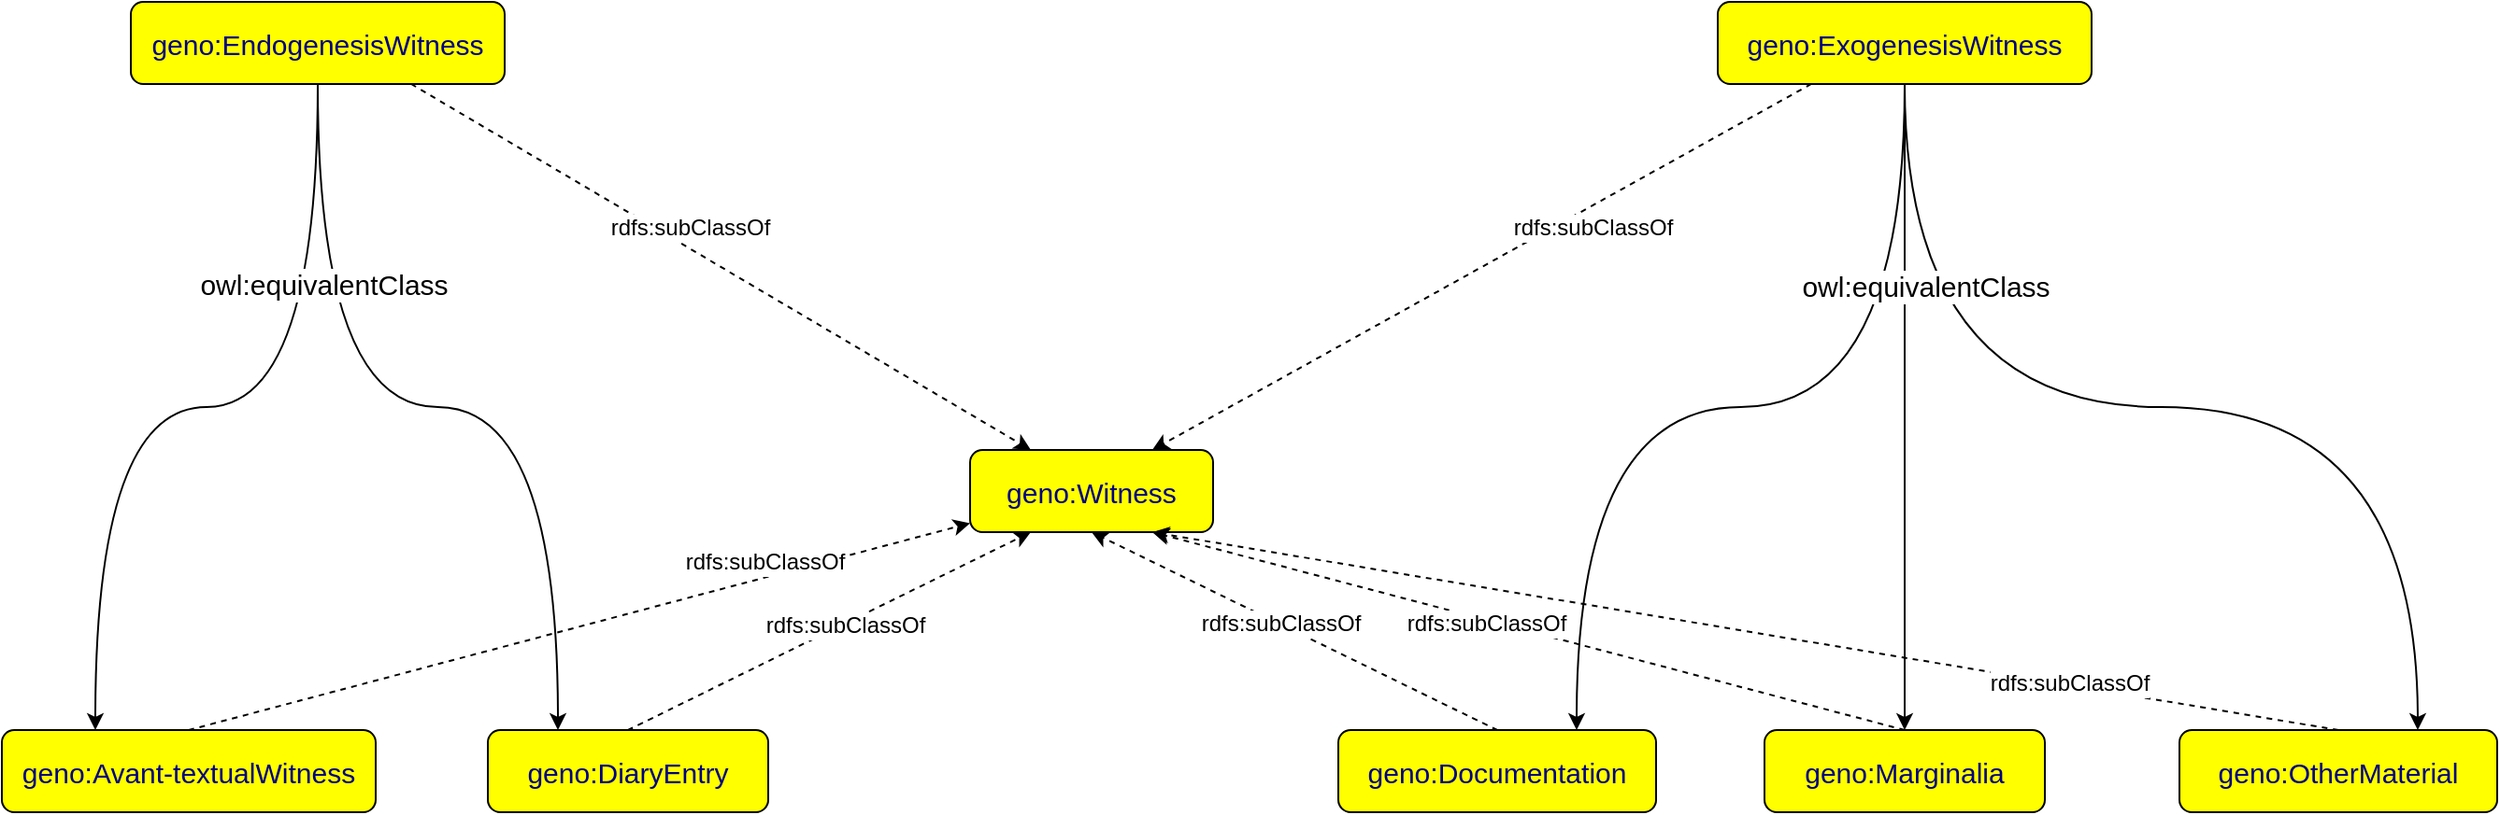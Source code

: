 <mxfile version="17.2.4" type="device"><diagram id="cS27a-6mUf5VbpC4LVWw" name="Page-1"><mxGraphModel dx="2059" dy="865" grid="1" gridSize="10" guides="1" tooltips="1" connect="1" arrows="1" fold="1" page="1" pageScale="1" pageWidth="850" pageHeight="1100" math="0" shadow="0"><root><mxCell id="0"/><mxCell id="1" parent="0"/><mxCell id="1Io82JGVairTsB5H6V16-47" value="" style="endArrow=classic;html=1;textDirection=ltr;rounded=0;fontFamily=Helvetica;fontSize=15;fontColor=#000080;curved=1;exitX=0.5;exitY=1;exitDx=0;exitDy=0;entryX=0.25;entryY=0;entryDx=0;entryDy=0;edgeStyle=orthogonalEdgeStyle;" parent="1" source="1Io82JGVairTsB5H6V16-40" target="1Io82JGVairTsB5H6V16-28" edge="1"><mxGeometry width="50" height="50" relative="1" as="geometry"><mxPoint x="20" y="224" as="sourcePoint"/><mxPoint x="-190" y="570" as="targetPoint"/></mxGeometry></mxCell><mxCell id="1Io82JGVairTsB5H6V16-24" value="geno:Witness" style="graphMlID=n4;shape=rect;rounded=1;arcsize=30;fillColor=#ffff00;strokeColor=#000000;strokeWidth=1.0;labelBackgroundColor=none;fontFamily=Helvetica;fontSize=15;fontColor=#000080;" parent="1" vertex="1"><mxGeometry x="280" y="410" width="130" height="44" as="geometry"/></mxCell><mxCell id="1Io82JGVairTsB5H6V16-25" value="" style="endArrow=classic;html=1;textDirection=ltr;rounded=0;fontFamily=Helvetica;fontSize=15;fontColor=#000080;curved=1;exitX=0.5;exitY=0;exitDx=0;exitDy=0;dashed=1;" parent="1" source="1Io82JGVairTsB5H6V16-27" target="1Io82JGVairTsB5H6V16-24" edge="1"><mxGeometry width="50" height="50" relative="1" as="geometry"><mxPoint x="400" y="510" as="sourcePoint"/><mxPoint x="547.95" y="510" as="targetPoint"/></mxGeometry></mxCell><mxCell id="1Io82JGVairTsB5H6V16-26" value="&lt;font color=&quot;#000000&quot; style=&quot;font-size: 12px;&quot;&gt;rdfs:subClassOf&lt;/font&gt;" style="text;html=1;align=center;verticalAlign=middle;resizable=0;points=[];labelBackgroundColor=#ffffff;rotation=0;fontFamily=Helvetica;fontSize=12;fontColor=#000080;" parent="1Io82JGVairTsB5H6V16-25" vertex="1" connectable="0"><mxGeometry x="-0.221" relative="1" as="geometry"><mxPoint x="145" y="-47" as="offset"/></mxGeometry></mxCell><mxCell id="1Io82JGVairTsB5H6V16-27" value="geno:Avant-textualWitness" style="graphMlID=n4;shape=rect;rounded=1;arcsize=30;fillColor=#ffff00;strokeColor=#000000;strokeWidth=1.0;labelBackgroundColor=none;fontFamily=Helvetica;fontSize=15;fontColor=#000080;" parent="1" vertex="1"><mxGeometry x="-238" y="560" width="200" height="44" as="geometry"/></mxCell><mxCell id="1Io82JGVairTsB5H6V16-28" value="geno:DiaryEntry" style="graphMlID=n4;shape=rect;rounded=1;arcsize=30;fillColor=#ffff00;strokeColor=#000000;strokeWidth=1.0;labelBackgroundColor=none;fontFamily=Helvetica;fontSize=15;fontColor=#000080;" parent="1" vertex="1"><mxGeometry x="22" y="560" width="150" height="44" as="geometry"/></mxCell><mxCell id="1Io82JGVairTsB5H6V16-29" value="geno:Documentation" style="graphMlID=n4;shape=rect;rounded=1;arcsize=30;fillColor=#ffff00;strokeColor=#000000;strokeWidth=1.0;labelBackgroundColor=none;fontFamily=Helvetica;fontSize=15;fontColor=#000080;" parent="1" vertex="1"><mxGeometry x="477" y="560" width="170" height="44" as="geometry"/></mxCell><mxCell id="1Io82JGVairTsB5H6V16-30" value="geno:Marginalia" style="graphMlID=n4;shape=rect;rounded=1;arcsize=30;fillColor=#ffff00;strokeColor=#000000;strokeWidth=1.0;labelBackgroundColor=none;fontFamily=Helvetica;fontSize=15;fontColor=#000080;" parent="1" vertex="1"><mxGeometry x="705" y="560" width="150" height="44" as="geometry"/></mxCell><mxCell id="1Io82JGVairTsB5H6V16-31" value="geno:OtherMaterial" style="graphMlID=n4;shape=rect;rounded=1;arcsize=30;fillColor=#ffff00;strokeColor=#000000;strokeWidth=1.0;labelBackgroundColor=none;fontFamily=Helvetica;fontSize=15;fontColor=#000080;" parent="1" vertex="1"><mxGeometry x="927" y="560" width="170" height="44" as="geometry"/></mxCell><mxCell id="1Io82JGVairTsB5H6V16-32" value="" style="endArrow=classic;html=1;textDirection=ltr;rounded=0;fontFamily=Helvetica;fontSize=15;fontColor=#000080;curved=1;exitX=0.5;exitY=0;exitDx=0;exitDy=0;entryX=0.25;entryY=1;entryDx=0;entryDy=0;dashed=1;" parent="1" source="1Io82JGVairTsB5H6V16-28" target="1Io82JGVairTsB5H6V16-24" edge="1"><mxGeometry width="50" height="50" relative="1" as="geometry"><mxPoint x="150" y="500" as="sourcePoint"/><mxPoint x="336.845" y="354" as="targetPoint"/></mxGeometry></mxCell><mxCell id="1Io82JGVairTsB5H6V16-33" value="&lt;font color=&quot;#000000&quot; style=&quot;font-size: 12px;&quot;&gt;rdfs:subClassOf&lt;/font&gt;" style="text;html=1;align=center;verticalAlign=middle;resizable=0;points=[];labelBackgroundColor=#ffffff;rotation=0;fontFamily=Helvetica;fontSize=12;fontColor=#000080;" parent="1Io82JGVairTsB5H6V16-32" vertex="1" connectable="0"><mxGeometry x="-0.221" relative="1" as="geometry"><mxPoint x="32" y="-15" as="offset"/></mxGeometry></mxCell><mxCell id="1Io82JGVairTsB5H6V16-34" value="" style="endArrow=classic;html=1;textDirection=ltr;rounded=0;fontFamily=Helvetica;fontSize=15;fontColor=#000080;curved=1;exitX=0.5;exitY=0;exitDx=0;exitDy=0;entryX=0.5;entryY=1;entryDx=0;entryDy=0;dashed=1;" parent="1" source="1Io82JGVairTsB5H6V16-29" target="1Io82JGVairTsB5H6V16-24" edge="1"><mxGeometry width="50" height="50" relative="1" as="geometry"><mxPoint x="160" y="510" as="sourcePoint"/><mxPoint x="346.845" y="364" as="targetPoint"/></mxGeometry></mxCell><mxCell id="1Io82JGVairTsB5H6V16-35" value="&lt;font color=&quot;#000000&quot; style=&quot;font-size: 12px;&quot;&gt;rdfs:subClassOf&lt;/font&gt;" style="text;html=1;align=center;verticalAlign=middle;resizable=0;points=[];labelBackgroundColor=#ffffff;rotation=0;fontFamily=Helvetica;fontSize=12;fontColor=#000080;" parent="1Io82JGVairTsB5H6V16-34" vertex="1" connectable="0"><mxGeometry x="-0.221" relative="1" as="geometry"><mxPoint x="-32" y="-16" as="offset"/></mxGeometry></mxCell><mxCell id="1Io82JGVairTsB5H6V16-36" value="" style="endArrow=classic;html=1;textDirection=ltr;rounded=0;fontFamily=Helvetica;fontSize=15;fontColor=#000080;curved=1;exitX=0.5;exitY=0;exitDx=0;exitDy=0;entryX=0.75;entryY=1;entryDx=0;entryDy=0;dashed=1;" parent="1" source="1Io82JGVairTsB5H6V16-30" target="1Io82JGVairTsB5H6V16-24" edge="1"><mxGeometry width="50" height="50" relative="1" as="geometry"><mxPoint x="170" y="520" as="sourcePoint"/><mxPoint x="356.845" y="374" as="targetPoint"/></mxGeometry></mxCell><mxCell id="1Io82JGVairTsB5H6V16-37" value="&lt;font color=&quot;#000000&quot; style=&quot;font-size: 12px;&quot;&gt;rdfs:subClassOf&lt;/font&gt;" style="text;html=1;align=center;verticalAlign=middle;resizable=0;points=[];labelBackgroundColor=#ffffff;rotation=0;fontFamily=Helvetica;fontSize=12;fontColor=#000080;" parent="1Io82JGVairTsB5H6V16-36" vertex="1" connectable="0"><mxGeometry x="-0.221" relative="1" as="geometry"><mxPoint x="-68" y="-16" as="offset"/></mxGeometry></mxCell><mxCell id="1Io82JGVairTsB5H6V16-38" value="" style="endArrow=classic;html=1;textDirection=ltr;rounded=0;fontFamily=Helvetica;fontSize=15;fontColor=#000080;curved=1;exitX=0.5;exitY=0;exitDx=0;exitDy=0;entryX=0.75;entryY=1;entryDx=0;entryDy=0;dashed=1;" parent="1" source="1Io82JGVairTsB5H6V16-31" target="1Io82JGVairTsB5H6V16-24" edge="1"><mxGeometry width="50" height="50" relative="1" as="geometry"><mxPoint x="180" y="530" as="sourcePoint"/><mxPoint x="366.845" y="384" as="targetPoint"/></mxGeometry></mxCell><mxCell id="1Io82JGVairTsB5H6V16-39" value="&lt;font color=&quot;#000000&quot; style=&quot;font-size: 12px;&quot;&gt;rdfs:subClassOf&lt;/font&gt;" style="text;html=1;align=center;verticalAlign=middle;resizable=0;points=[];labelBackgroundColor=#ffffff;rotation=0;fontFamily=Helvetica;fontSize=12;fontColor=#000080;" parent="1Io82JGVairTsB5H6V16-38" vertex="1" connectable="0"><mxGeometry x="-0.221" relative="1" as="geometry"><mxPoint x="103" y="16" as="offset"/></mxGeometry></mxCell><mxCell id="1Io82JGVairTsB5H6V16-40" value="geno:EndogenesisWitness" style="graphMlID=n4;shape=rect;rounded=1;arcsize=30;fillColor=#ffff00;strokeColor=#000000;strokeWidth=1.0;labelBackgroundColor=none;fontFamily=Helvetica;fontSize=15;fontColor=#000080;" parent="1" vertex="1"><mxGeometry x="-169" y="170" width="200" height="44" as="geometry"/></mxCell><mxCell id="1Io82JGVairTsB5H6V16-41" value="" style="endArrow=classic;html=1;textDirection=ltr;rounded=0;fontFamily=Helvetica;fontSize=15;fontColor=#000080;curved=1;exitX=0.75;exitY=1;exitDx=0;exitDy=0;entryX=0.25;entryY=0;entryDx=0;entryDy=0;dashed=1;" parent="1" source="1Io82JGVairTsB5H6V16-40" target="1Io82JGVairTsB5H6V16-24" edge="1"><mxGeometry width="50" height="50" relative="1" as="geometry"><mxPoint x="-10" y="516" as="sourcePoint"/><mxPoint x="320.163" y="354" as="targetPoint"/></mxGeometry></mxCell><mxCell id="1Io82JGVairTsB5H6V16-42" value="&lt;font color=&quot;#000000&quot; style=&quot;font-size: 12px;&quot;&gt;rdfs:subClassOf&lt;/font&gt;" style="text;html=1;align=center;verticalAlign=middle;resizable=0;points=[];labelBackgroundColor=#ffffff;rotation=0;fontFamily=Helvetica;fontSize=12;fontColor=#000080;" parent="1Io82JGVairTsB5H6V16-41" vertex="1" connectable="0"><mxGeometry x="-0.221" relative="1" as="geometry"><mxPoint x="19.95" as="offset"/></mxGeometry></mxCell><mxCell id="1Io82JGVairTsB5H6V16-43" value="" style="endArrow=classic;html=1;textDirection=ltr;rounded=0;fontFamily=Helvetica;fontSize=15;fontColor=#000080;curved=1;exitX=0.5;exitY=1;exitDx=0;exitDy=0;entryX=0.25;entryY=0;entryDx=0;entryDy=0;edgeStyle=orthogonalEdgeStyle;" parent="1" source="1Io82JGVairTsB5H6V16-40" target="1Io82JGVairTsB5H6V16-27" edge="1"><mxGeometry width="50" height="50" relative="1" as="geometry"><mxPoint x="70" y="224" as="sourcePoint"/><mxPoint x="332.5" y="310" as="targetPoint"/></mxGeometry></mxCell><mxCell id="1Io82JGVairTsB5H6V16-44" value="&lt;font color=&quot;#000000&quot;&gt;owl:equivalentClass&lt;/font&gt;" style="text;html=1;align=center;verticalAlign=middle;resizable=0;points=[];labelBackgroundColor=#ffffff;rotation=0;fontFamily=Helvetica;fontSize=15;fontColor=#000080;" parent="1Io82JGVairTsB5H6V16-43" vertex="1" connectable="0"><mxGeometry x="-0.221" relative="1" as="geometry"><mxPoint x="11" y="-66" as="offset"/></mxGeometry></mxCell><mxCell id="1Io82JGVairTsB5H6V16-49" value="geno:ExogenesisWitness" style="graphMlID=n4;shape=rect;rounded=1;arcsize=30;fillColor=#ffff00;strokeColor=#000000;strokeWidth=1.0;labelBackgroundColor=none;fontFamily=Helvetica;fontSize=15;fontColor=#000080;" parent="1" vertex="1"><mxGeometry x="680" y="170" width="200" height="44" as="geometry"/></mxCell><mxCell id="1Io82JGVairTsB5H6V16-50" value="" style="endArrow=classic;html=1;textDirection=ltr;rounded=0;fontFamily=Helvetica;fontSize=15;fontColor=#000080;curved=1;exitX=0.25;exitY=1;exitDx=0;exitDy=0;entryX=0.75;entryY=0;entryDx=0;entryDy=0;dashed=1;" parent="1" source="1Io82JGVairTsB5H6V16-49" target="1Io82JGVairTsB5H6V16-24" edge="1"><mxGeometry width="50" height="50" relative="1" as="geometry"><mxPoint x="-10" y="224" as="sourcePoint"/><mxPoint x="322.5" y="420" as="targetPoint"/></mxGeometry></mxCell><mxCell id="1Io82JGVairTsB5H6V16-51" value="&lt;font color=&quot;#000000&quot; style=&quot;font-size: 12px;&quot;&gt;rdfs:subClassOf&lt;/font&gt;" style="text;html=1;align=center;verticalAlign=middle;resizable=0;points=[];labelBackgroundColor=#ffffff;rotation=0;fontFamily=Helvetica;fontSize=12;fontColor=#000080;" parent="1Io82JGVairTsB5H6V16-50" vertex="1" connectable="0"><mxGeometry x="-0.221" relative="1" as="geometry"><mxPoint x="19.95" as="offset"/></mxGeometry></mxCell><mxCell id="1Io82JGVairTsB5H6V16-52" value="" style="endArrow=classic;html=1;textDirection=ltr;rounded=0;fontFamily=Helvetica;fontSize=15;fontColor=#000080;curved=1;exitX=0.5;exitY=1;exitDx=0;exitDy=0;entryX=0.75;entryY=0;entryDx=0;entryDy=0;edgeStyle=orthogonalEdgeStyle;" parent="1" source="1Io82JGVairTsB5H6V16-49" target="1Io82JGVairTsB5H6V16-29" edge="1"><mxGeometry width="50" height="50" relative="1" as="geometry"><mxPoint x="-60" y="224" as="sourcePoint"/><mxPoint x="-178" y="570" as="targetPoint"/></mxGeometry></mxCell><mxCell id="1Io82JGVairTsB5H6V16-54" value="" style="endArrow=classic;html=1;textDirection=ltr;rounded=0;fontFamily=Helvetica;fontSize=15;fontColor=#000080;curved=1;exitX=0.5;exitY=1;exitDx=0;exitDy=0;entryX=0.75;entryY=0;entryDx=0;entryDy=0;edgeStyle=orthogonalEdgeStyle;" parent="1" source="1Io82JGVairTsB5H6V16-49" target="1Io82JGVairTsB5H6V16-31" edge="1"><mxGeometry width="50" height="50" relative="1" as="geometry"><mxPoint x="790" y="224" as="sourcePoint"/><mxPoint x="614.5" y="570" as="targetPoint"/></mxGeometry></mxCell><mxCell id="1Io82JGVairTsB5H6V16-56" value="" style="endArrow=classic;html=1;textDirection=ltr;rounded=0;fontFamily=Helvetica;fontSize=15;fontColor=#000080;curved=1;exitX=0.5;exitY=1;exitDx=0;exitDy=0;edgeStyle=orthogonalEdgeStyle;" parent="1" source="1Io82JGVairTsB5H6V16-49" target="1Io82JGVairTsB5H6V16-30" edge="1"><mxGeometry width="50" height="50" relative="1" as="geometry"><mxPoint x="790" y="224" as="sourcePoint"/><mxPoint x="614.5" y="570" as="targetPoint"/></mxGeometry></mxCell><mxCell id="1Io82JGVairTsB5H6V16-57" value="&lt;font color=&quot;#000000&quot;&gt;owl:equivalentClass&lt;/font&gt;" style="text;html=1;align=center;verticalAlign=middle;resizable=0;points=[];labelBackgroundColor=#ffffff;rotation=0;fontFamily=Helvetica;fontSize=15;fontColor=#000080;" parent="1Io82JGVairTsB5H6V16-56" vertex="1" connectable="0"><mxGeometry x="-0.221" relative="1" as="geometry"><mxPoint x="11" y="-27" as="offset"/></mxGeometry></mxCell></root></mxGraphModel></diagram></mxfile>